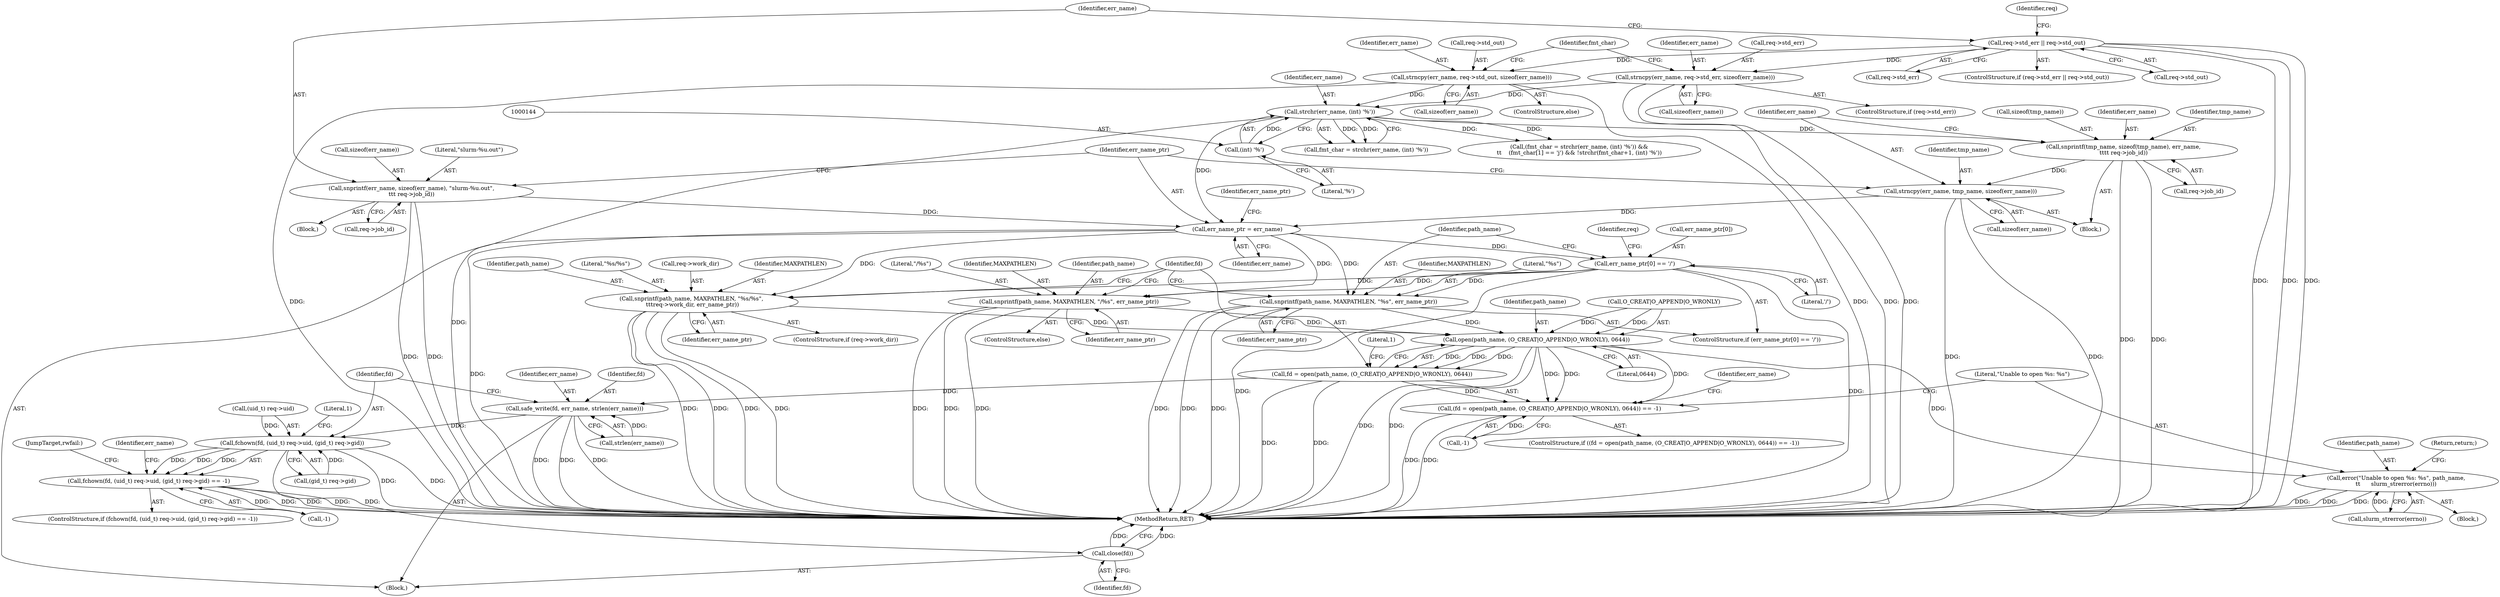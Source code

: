 digraph "0_slurm_92362a92fffe60187df61f99ab11c249d44120ee@array" {
"1000194" [label="(Call,err_name_ptr[0] == '/')"];
"1000190" [label="(Call,err_name_ptr = err_name)"];
"1000141" [label="(Call,strchr(err_name, (int) '%'))"];
"1000122" [label="(Call,strncpy(err_name, req->std_err, sizeof(err_name)))"];
"1000110" [label="(Call,req->std_err || req->std_out)"];
"1000130" [label="(Call,strncpy(err_name, req->std_out, sizeof(err_name)))"];
"1000143" [label="(Call,(int) '%')"];
"1000175" [label="(Call,strncpy(err_name, tmp_name, sizeof(err_name)))"];
"1000167" [label="(Call,snprintf(tmp_name, sizeof(tmp_name), err_name,\n\t\t\t\t req->job_id))"];
"1000182" [label="(Call,snprintf(err_name, sizeof(err_name), \"slurm-%u.out\",\n\t\t\t req->job_id))"];
"1000199" [label="(Call,snprintf(path_name, MAXPATHLEN, \"%s\", err_name_ptr))"];
"1000227" [label="(Call,open(path_name, (O_CREAT|O_APPEND|O_WRONLY), 0644))"];
"1000224" [label="(Call,(fd = open(path_name, (O_CREAT|O_APPEND|O_WRONLY), 0644)) == -1)"];
"1000225" [label="(Call,fd = open(path_name, (O_CREAT|O_APPEND|O_WRONLY), 0644))"];
"1000251" [label="(Call,safe_write(fd, err_name, strlen(err_name)))"];
"1000258" [label="(Call,fchown(fd, (uid_t) req->uid, (gid_t) req->gid))"];
"1000257" [label="(Call,fchown(fd, (uid_t) req->uid, (gid_t) req->gid) == -1)"];
"1000285" [label="(Call,close(fd))"];
"1000238" [label="(Call,error(\"Unable to open %s: %s\", path_name,\n\t\t      slurm_strerror(errno)))"];
"1000209" [label="(Call,snprintf(path_name, MAXPATHLEN, \"%s/%s\",\n \t\t\treq->work_dir, err_name_ptr))"];
"1000218" [label="(Call,snprintf(path_name, MAXPATHLEN, \"/%s\", err_name_ptr))"];
"1000285" [label="(Call,close(fd))"];
"1000238" [label="(Call,error(\"Unable to open %s: %s\", path_name,\n\t\t      slurm_strerror(errno)))"];
"1000103" [label="(Block,)"];
"1000286" [label="(Identifier,fd)"];
"1000139" [label="(Call,fmt_char = strchr(err_name, (int) '%'))"];
"1000130" [label="(Call,strncpy(err_name, req->std_out, sizeof(err_name)))"];
"1000177" [label="(Identifier,tmp_name)"];
"1000145" [label="(Literal,'%')"];
"1000254" [label="(Call,strlen(err_name))"];
"1000256" [label="(ControlStructure,if (fchown(fd, (uid_t) req->uid, (gid_t) req->gid) == -1))"];
"1000167" [label="(Call,snprintf(tmp_name, sizeof(tmp_name), err_name,\n\t\t\t\t req->job_id))"];
"1000257" [label="(Call,fchown(fd, (uid_t) req->uid, (gid_t) req->gid) == -1)"];
"1000228" [label="(Identifier,path_name)"];
"1000127" [label="(Call,sizeof(err_name))"];
"1000235" [label="(Call,-1)"];
"1000171" [label="(Identifier,err_name)"];
"1000220" [label="(Identifier,MAXPATHLEN)"];
"1000175" [label="(Call,strncpy(err_name, tmp_name, sizeof(err_name)))"];
"1000184" [label="(Call,sizeof(err_name))"];
"1000213" [label="(Call,req->work_dir)"];
"1000192" [label="(Identifier,err_name)"];
"1000287" [label="(MethodReturn,RET)"];
"1000199" [label="(Call,snprintf(path_name, MAXPATHLEN, \"%s\", err_name_ptr))"];
"1000118" [label="(ControlStructure,if (req->std_err))"];
"1000143" [label="(Call,(int) '%')"];
"1000239" [label="(Literal,\"Unable to open %s: %s\")"];
"1000129" [label="(ControlStructure,else)"];
"1000274" [label="(Identifier,err_name)"];
"1000205" [label="(ControlStructure,if (req->work_dir))"];
"1000194" [label="(Call,err_name_ptr[0] == '/')"];
"1000196" [label="(Identifier,err_name_ptr)"];
"1000218" [label="(Call,snprintf(path_name, MAXPATHLEN, \"/%s\", err_name_ptr))"];
"1000193" [label="(ControlStructure,if (err_name_ptr[0] == '/'))"];
"1000131" [label="(Identifier,err_name)"];
"1000172" [label="(Call,req->job_id)"];
"1000190" [label="(Call,err_name_ptr = err_name)"];
"1000259" [label="(Identifier,fd)"];
"1000236" [label="(Literal,1)"];
"1000217" [label="(ControlStructure,else)"];
"1000176" [label="(Identifier,err_name)"];
"1000132" [label="(Call,req->std_out)"];
"1000211" [label="(Identifier,MAXPATHLEN)"];
"1000202" [label="(Literal,\"%s\")"];
"1000120" [label="(Identifier,req)"];
"1000141" [label="(Call,strchr(err_name, (int) '%'))"];
"1000168" [label="(Identifier,tmp_name)"];
"1000245" [label="(Identifier,err_name)"];
"1000122" [label="(Call,strncpy(err_name, req->std_err, sizeof(err_name)))"];
"1000265" [label="(Call,(gid_t) req->gid)"];
"1000207" [label="(Identifier,req)"];
"1000195" [label="(Call,err_name_ptr[0])"];
"1000271" [label="(Literal,1)"];
"1000182" [label="(Call,snprintf(err_name, sizeof(err_name), \"slurm-%u.out\",\n\t\t\t req->job_id))"];
"1000258" [label="(Call,fchown(fd, (uid_t) req->uid, (gid_t) req->gid))"];
"1000140" [label="(Identifier,fmt_char)"];
"1000284" [label="(JumpTarget,rwfail:)"];
"1000226" [label="(Identifier,fd)"];
"1000114" [label="(Call,req->std_out)"];
"1000203" [label="(Identifier,err_name_ptr)"];
"1000222" [label="(Identifier,err_name_ptr)"];
"1000111" [label="(Call,req->std_err)"];
"1000225" [label="(Call,fd = open(path_name, (O_CREAT|O_APPEND|O_WRONLY), 0644))"];
"1000187" [label="(Call,req->job_id)"];
"1000135" [label="(Call,sizeof(err_name))"];
"1000260" [label="(Call,(uid_t) req->uid)"];
"1000270" [label="(Call,-1)"];
"1000223" [label="(ControlStructure,if ((fd = open(path_name, (O_CREAT|O_APPEND|O_WRONLY), 0644)) == -1))"];
"1000123" [label="(Identifier,err_name)"];
"1000160" [label="(Block,)"];
"1000224" [label="(Call,(fd = open(path_name, (O_CREAT|O_APPEND|O_WRONLY), 0644)) == -1)"];
"1000200" [label="(Identifier,path_name)"];
"1000169" [label="(Call,sizeof(tmp_name))"];
"1000109" [label="(ControlStructure,if (req->std_err || req->std_out))"];
"1000138" [label="(Call,(fmt_char = strchr(err_name, (int) '%')) &&\n\t\t    (fmt_char[1] == 'j') && !strchr(fmt_char+1, (int) '%'))"];
"1000110" [label="(Call,req->std_err || req->std_out)"];
"1000252" [label="(Identifier,fd)"];
"1000191" [label="(Identifier,err_name_ptr)"];
"1000186" [label="(Literal,\"slurm-%u.out\")"];
"1000210" [label="(Identifier,path_name)"];
"1000240" [label="(Identifier,path_name)"];
"1000198" [label="(Literal,'/')"];
"1000216" [label="(Identifier,err_name_ptr)"];
"1000237" [label="(Block,)"];
"1000124" [label="(Call,req->std_err)"];
"1000209" [label="(Call,snprintf(path_name, MAXPATHLEN, \"%s/%s\",\n \t\t\treq->work_dir, err_name_ptr))"];
"1000212" [label="(Literal,\"%s/%s\")"];
"1000234" [label="(Literal,0644)"];
"1000142" [label="(Identifier,err_name)"];
"1000251" [label="(Call,safe_write(fd, err_name, strlen(err_name)))"];
"1000181" [label="(Block,)"];
"1000241" [label="(Call,slurm_strerror(errno))"];
"1000243" [label="(Return,return;)"];
"1000219" [label="(Identifier,path_name)"];
"1000183" [label="(Identifier,err_name)"];
"1000221" [label="(Literal,\"/%s\")"];
"1000227" [label="(Call,open(path_name, (O_CREAT|O_APPEND|O_WRONLY), 0644))"];
"1000201" [label="(Identifier,MAXPATHLEN)"];
"1000229" [label="(Call,O_CREAT|O_APPEND|O_WRONLY)"];
"1000253" [label="(Identifier,err_name)"];
"1000178" [label="(Call,sizeof(err_name))"];
"1000194" -> "1000193"  [label="AST: "];
"1000194" -> "1000198"  [label="CFG: "];
"1000195" -> "1000194"  [label="AST: "];
"1000198" -> "1000194"  [label="AST: "];
"1000200" -> "1000194"  [label="CFG: "];
"1000207" -> "1000194"  [label="CFG: "];
"1000194" -> "1000287"  [label="DDG: "];
"1000194" -> "1000287"  [label="DDG: "];
"1000190" -> "1000194"  [label="DDG: "];
"1000194" -> "1000199"  [label="DDG: "];
"1000194" -> "1000209"  [label="DDG: "];
"1000194" -> "1000218"  [label="DDG: "];
"1000190" -> "1000103"  [label="AST: "];
"1000190" -> "1000192"  [label="CFG: "];
"1000191" -> "1000190"  [label="AST: "];
"1000192" -> "1000190"  [label="AST: "];
"1000196" -> "1000190"  [label="CFG: "];
"1000190" -> "1000287"  [label="DDG: "];
"1000141" -> "1000190"  [label="DDG: "];
"1000175" -> "1000190"  [label="DDG: "];
"1000182" -> "1000190"  [label="DDG: "];
"1000190" -> "1000199"  [label="DDG: "];
"1000190" -> "1000209"  [label="DDG: "];
"1000190" -> "1000218"  [label="DDG: "];
"1000141" -> "1000139"  [label="AST: "];
"1000141" -> "1000143"  [label="CFG: "];
"1000142" -> "1000141"  [label="AST: "];
"1000143" -> "1000141"  [label="AST: "];
"1000139" -> "1000141"  [label="CFG: "];
"1000141" -> "1000287"  [label="DDG: "];
"1000141" -> "1000138"  [label="DDG: "];
"1000141" -> "1000138"  [label="DDG: "];
"1000141" -> "1000139"  [label="DDG: "];
"1000141" -> "1000139"  [label="DDG: "];
"1000122" -> "1000141"  [label="DDG: "];
"1000130" -> "1000141"  [label="DDG: "];
"1000143" -> "1000141"  [label="DDG: "];
"1000141" -> "1000167"  [label="DDG: "];
"1000122" -> "1000118"  [label="AST: "];
"1000122" -> "1000127"  [label="CFG: "];
"1000123" -> "1000122"  [label="AST: "];
"1000124" -> "1000122"  [label="AST: "];
"1000127" -> "1000122"  [label="AST: "];
"1000140" -> "1000122"  [label="CFG: "];
"1000122" -> "1000287"  [label="DDG: "];
"1000122" -> "1000287"  [label="DDG: "];
"1000110" -> "1000122"  [label="DDG: "];
"1000110" -> "1000109"  [label="AST: "];
"1000110" -> "1000111"  [label="CFG: "];
"1000110" -> "1000114"  [label="CFG: "];
"1000111" -> "1000110"  [label="AST: "];
"1000114" -> "1000110"  [label="AST: "];
"1000120" -> "1000110"  [label="CFG: "];
"1000183" -> "1000110"  [label="CFG: "];
"1000110" -> "1000287"  [label="DDG: "];
"1000110" -> "1000287"  [label="DDG: "];
"1000110" -> "1000287"  [label="DDG: "];
"1000110" -> "1000130"  [label="DDG: "];
"1000130" -> "1000129"  [label="AST: "];
"1000130" -> "1000135"  [label="CFG: "];
"1000131" -> "1000130"  [label="AST: "];
"1000132" -> "1000130"  [label="AST: "];
"1000135" -> "1000130"  [label="AST: "];
"1000140" -> "1000130"  [label="CFG: "];
"1000130" -> "1000287"  [label="DDG: "];
"1000130" -> "1000287"  [label="DDG: "];
"1000143" -> "1000145"  [label="CFG: "];
"1000144" -> "1000143"  [label="AST: "];
"1000145" -> "1000143"  [label="AST: "];
"1000175" -> "1000160"  [label="AST: "];
"1000175" -> "1000178"  [label="CFG: "];
"1000176" -> "1000175"  [label="AST: "];
"1000177" -> "1000175"  [label="AST: "];
"1000178" -> "1000175"  [label="AST: "];
"1000191" -> "1000175"  [label="CFG: "];
"1000175" -> "1000287"  [label="DDG: "];
"1000175" -> "1000287"  [label="DDG: "];
"1000167" -> "1000175"  [label="DDG: "];
"1000167" -> "1000160"  [label="AST: "];
"1000167" -> "1000172"  [label="CFG: "];
"1000168" -> "1000167"  [label="AST: "];
"1000169" -> "1000167"  [label="AST: "];
"1000171" -> "1000167"  [label="AST: "];
"1000172" -> "1000167"  [label="AST: "];
"1000176" -> "1000167"  [label="CFG: "];
"1000167" -> "1000287"  [label="DDG: "];
"1000167" -> "1000287"  [label="DDG: "];
"1000182" -> "1000181"  [label="AST: "];
"1000182" -> "1000187"  [label="CFG: "];
"1000183" -> "1000182"  [label="AST: "];
"1000184" -> "1000182"  [label="AST: "];
"1000186" -> "1000182"  [label="AST: "];
"1000187" -> "1000182"  [label="AST: "];
"1000191" -> "1000182"  [label="CFG: "];
"1000182" -> "1000287"  [label="DDG: "];
"1000182" -> "1000287"  [label="DDG: "];
"1000199" -> "1000193"  [label="AST: "];
"1000199" -> "1000203"  [label="CFG: "];
"1000200" -> "1000199"  [label="AST: "];
"1000201" -> "1000199"  [label="AST: "];
"1000202" -> "1000199"  [label="AST: "];
"1000203" -> "1000199"  [label="AST: "];
"1000226" -> "1000199"  [label="CFG: "];
"1000199" -> "1000287"  [label="DDG: "];
"1000199" -> "1000287"  [label="DDG: "];
"1000199" -> "1000287"  [label="DDG: "];
"1000199" -> "1000227"  [label="DDG: "];
"1000227" -> "1000225"  [label="AST: "];
"1000227" -> "1000234"  [label="CFG: "];
"1000228" -> "1000227"  [label="AST: "];
"1000229" -> "1000227"  [label="AST: "];
"1000234" -> "1000227"  [label="AST: "];
"1000225" -> "1000227"  [label="CFG: "];
"1000227" -> "1000287"  [label="DDG: "];
"1000227" -> "1000287"  [label="DDG: "];
"1000227" -> "1000224"  [label="DDG: "];
"1000227" -> "1000224"  [label="DDG: "];
"1000227" -> "1000224"  [label="DDG: "];
"1000227" -> "1000225"  [label="DDG: "];
"1000227" -> "1000225"  [label="DDG: "];
"1000227" -> "1000225"  [label="DDG: "];
"1000209" -> "1000227"  [label="DDG: "];
"1000218" -> "1000227"  [label="DDG: "];
"1000229" -> "1000227"  [label="DDG: "];
"1000229" -> "1000227"  [label="DDG: "];
"1000227" -> "1000238"  [label="DDG: "];
"1000224" -> "1000223"  [label="AST: "];
"1000224" -> "1000235"  [label="CFG: "];
"1000225" -> "1000224"  [label="AST: "];
"1000235" -> "1000224"  [label="AST: "];
"1000239" -> "1000224"  [label="CFG: "];
"1000245" -> "1000224"  [label="CFG: "];
"1000224" -> "1000287"  [label="DDG: "];
"1000224" -> "1000287"  [label="DDG: "];
"1000225" -> "1000224"  [label="DDG: "];
"1000235" -> "1000224"  [label="DDG: "];
"1000226" -> "1000225"  [label="AST: "];
"1000236" -> "1000225"  [label="CFG: "];
"1000225" -> "1000287"  [label="DDG: "];
"1000225" -> "1000287"  [label="DDG: "];
"1000225" -> "1000251"  [label="DDG: "];
"1000251" -> "1000103"  [label="AST: "];
"1000251" -> "1000254"  [label="CFG: "];
"1000252" -> "1000251"  [label="AST: "];
"1000253" -> "1000251"  [label="AST: "];
"1000254" -> "1000251"  [label="AST: "];
"1000259" -> "1000251"  [label="CFG: "];
"1000251" -> "1000287"  [label="DDG: "];
"1000251" -> "1000287"  [label="DDG: "];
"1000251" -> "1000287"  [label="DDG: "];
"1000254" -> "1000251"  [label="DDG: "];
"1000251" -> "1000258"  [label="DDG: "];
"1000258" -> "1000257"  [label="AST: "];
"1000258" -> "1000265"  [label="CFG: "];
"1000259" -> "1000258"  [label="AST: "];
"1000260" -> "1000258"  [label="AST: "];
"1000265" -> "1000258"  [label="AST: "];
"1000271" -> "1000258"  [label="CFG: "];
"1000258" -> "1000287"  [label="DDG: "];
"1000258" -> "1000287"  [label="DDG: "];
"1000258" -> "1000257"  [label="DDG: "];
"1000258" -> "1000257"  [label="DDG: "];
"1000258" -> "1000257"  [label="DDG: "];
"1000260" -> "1000258"  [label="DDG: "];
"1000265" -> "1000258"  [label="DDG: "];
"1000258" -> "1000285"  [label="DDG: "];
"1000257" -> "1000256"  [label="AST: "];
"1000257" -> "1000270"  [label="CFG: "];
"1000270" -> "1000257"  [label="AST: "];
"1000274" -> "1000257"  [label="CFG: "];
"1000284" -> "1000257"  [label="CFG: "];
"1000257" -> "1000287"  [label="DDG: "];
"1000257" -> "1000287"  [label="DDG: "];
"1000257" -> "1000287"  [label="DDG: "];
"1000270" -> "1000257"  [label="DDG: "];
"1000285" -> "1000103"  [label="AST: "];
"1000285" -> "1000286"  [label="CFG: "];
"1000286" -> "1000285"  [label="AST: "];
"1000287" -> "1000285"  [label="CFG: "];
"1000285" -> "1000287"  [label="DDG: "];
"1000285" -> "1000287"  [label="DDG: "];
"1000238" -> "1000237"  [label="AST: "];
"1000238" -> "1000241"  [label="CFG: "];
"1000239" -> "1000238"  [label="AST: "];
"1000240" -> "1000238"  [label="AST: "];
"1000241" -> "1000238"  [label="AST: "];
"1000243" -> "1000238"  [label="CFG: "];
"1000238" -> "1000287"  [label="DDG: "];
"1000238" -> "1000287"  [label="DDG: "];
"1000238" -> "1000287"  [label="DDG: "];
"1000241" -> "1000238"  [label="DDG: "];
"1000209" -> "1000205"  [label="AST: "];
"1000209" -> "1000216"  [label="CFG: "];
"1000210" -> "1000209"  [label="AST: "];
"1000211" -> "1000209"  [label="AST: "];
"1000212" -> "1000209"  [label="AST: "];
"1000213" -> "1000209"  [label="AST: "];
"1000216" -> "1000209"  [label="AST: "];
"1000226" -> "1000209"  [label="CFG: "];
"1000209" -> "1000287"  [label="DDG: "];
"1000209" -> "1000287"  [label="DDG: "];
"1000209" -> "1000287"  [label="DDG: "];
"1000209" -> "1000287"  [label="DDG: "];
"1000218" -> "1000217"  [label="AST: "];
"1000218" -> "1000222"  [label="CFG: "];
"1000219" -> "1000218"  [label="AST: "];
"1000220" -> "1000218"  [label="AST: "];
"1000221" -> "1000218"  [label="AST: "];
"1000222" -> "1000218"  [label="AST: "];
"1000226" -> "1000218"  [label="CFG: "];
"1000218" -> "1000287"  [label="DDG: "];
"1000218" -> "1000287"  [label="DDG: "];
"1000218" -> "1000287"  [label="DDG: "];
}
